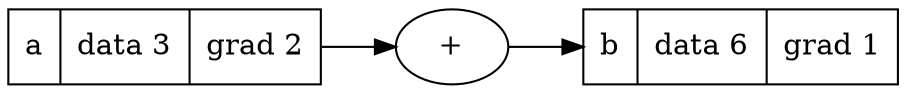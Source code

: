 digraph G {
  rankdir=LR;
  "2308927351648" [label="{a | data 3 | grad 2}" shape=record];
  "2308927352000" [label="{b | data 6 | grad 1}" shape=record];
  "2308927352000+" [label="+"];
  "2308927352000+" -> "2308927352000";
  "2308927351648" -> "2308927352000+";
}
